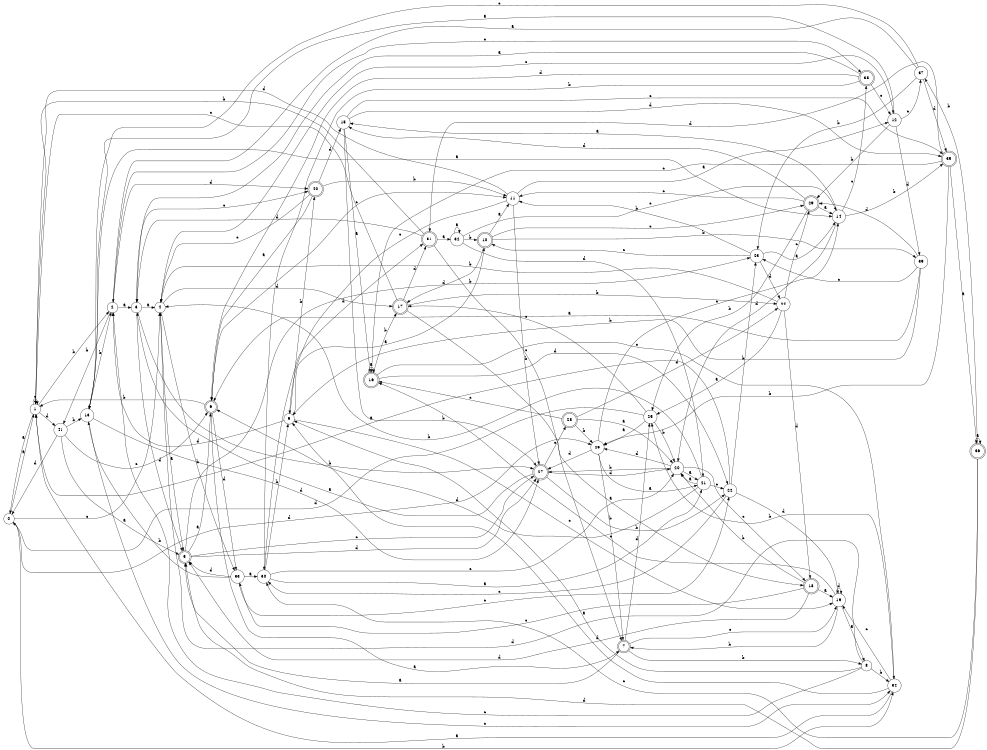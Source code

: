 digraph n34_1 {
__start0 [label="" shape="none"];

rankdir=LR;
size="8,5";

s0 [style="filled", color="black", fillcolor="white" shape="circle", label="0"];
s1 [style="filled", color="black", fillcolor="white" shape="circle", label="1"];
s2 [style="filled", color="black", fillcolor="white" shape="circle", label="2"];
s3 [style="filled", color="black", fillcolor="white" shape="circle", label="3"];
s4 [style="filled", color="black", fillcolor="white" shape="circle", label="4"];
s5 [style="rounded,filled", color="black", fillcolor="white" shape="doublecircle", label="5"];
s6 [style="rounded,filled", color="black", fillcolor="white" shape="doublecircle", label="6"];
s7 [style="rounded,filled", color="black", fillcolor="white" shape="doublecircle", label="7"];
s8 [style="filled", color="black", fillcolor="white" shape="circle", label="8"];
s9 [style="filled", color="black", fillcolor="white" shape="circle", label="9"];
s10 [style="rounded,filled", color="black", fillcolor="white" shape="doublecircle", label="10"];
s11 [style="filled", color="black", fillcolor="white" shape="circle", label="11"];
s12 [style="filled", color="black", fillcolor="white" shape="circle", label="12"];
s13 [style="filled", color="black", fillcolor="white" shape="circle", label="13"];
s14 [style="filled", color="black", fillcolor="white" shape="circle", label="14"];
s15 [style="filled", color="black", fillcolor="white" shape="circle", label="15"];
s16 [style="rounded,filled", color="black", fillcolor="white" shape="doublecircle", label="16"];
s17 [style="rounded,filled", color="black", fillcolor="white" shape="doublecircle", label="17"];
s18 [style="rounded,filled", color="black", fillcolor="white" shape="doublecircle", label="18"];
s19 [style="filled", color="black", fillcolor="white" shape="circle", label="19"];
s20 [style="filled", color="black", fillcolor="white" shape="circle", label="20"];
s21 [style="filled", color="black", fillcolor="white" shape="circle", label="21"];
s22 [style="filled", color="black", fillcolor="white" shape="circle", label="22"];
s23 [style="filled", color="black", fillcolor="white" shape="circle", label="23"];
s24 [style="filled", color="black", fillcolor="white" shape="circle", label="24"];
s25 [style="filled", color="black", fillcolor="white" shape="circle", label="25"];
s26 [style="filled", color="black", fillcolor="white" shape="circle", label="26"];
s27 [style="rounded,filled", color="black", fillcolor="white" shape="doublecircle", label="27"];
s28 [style="rounded,filled", color="black", fillcolor="white" shape="doublecircle", label="28"];
s29 [style="rounded,filled", color="black", fillcolor="white" shape="doublecircle", label="29"];
s30 [style="filled", color="black", fillcolor="white" shape="circle", label="30"];
s31 [style="rounded,filled", color="black", fillcolor="white" shape="doublecircle", label="31"];
s32 [style="filled", color="black", fillcolor="white" shape="circle", label="32"];
s33 [style="filled", color="black", fillcolor="white" shape="circle", label="33"];
s34 [style="filled", color="black", fillcolor="white" shape="circle", label="34"];
s35 [style="rounded,filled", color="black", fillcolor="white" shape="doublecircle", label="35"];
s36 [style="rounded,filled", color="black", fillcolor="white" shape="doublecircle", label="36"];
s37 [style="filled", color="black", fillcolor="white" shape="circle", label="37"];
s38 [style="rounded,filled", color="black", fillcolor="white" shape="doublecircle", label="38"];
s39 [style="filled", color="black", fillcolor="white" shape="circle", label="39"];
s40 [style="rounded,filled", color="black", fillcolor="white" shape="doublecircle", label="40"];
s41 [style="filled", color="black", fillcolor="white" shape="circle", label="41"];
s0 -> s1 [label="a"];
s0 -> s34 [label="b"];
s0 -> s4 [label="c"];
s0 -> s26 [label="d"];
s1 -> s0 [label="a"];
s1 -> s2 [label="b"];
s1 -> s1 [label="c"];
s1 -> s41 [label="d"];
s2 -> s3 [label="a"];
s2 -> s41 [label="b"];
s2 -> s38 [label="c"];
s2 -> s40 [label="d"];
s3 -> s4 [label="a"];
s3 -> s27 [label="b"];
s3 -> s40 [label="c"];
s3 -> s5 [label="d"];
s4 -> s5 [label="a"];
s4 -> s33 [label="b"];
s4 -> s12 [label="c"];
s4 -> s17 [label="d"];
s5 -> s6 [label="a"];
s5 -> s23 [label="b"];
s5 -> s27 [label="c"];
s5 -> s27 [label="d"];
s6 -> s7 [label="a"];
s6 -> s1 [label="b"];
s6 -> s11 [label="c"];
s6 -> s33 [label="d"];
s7 -> s5 [label="a"];
s7 -> s8 [label="b"];
s7 -> s19 [label="c"];
s7 -> s25 [label="d"];
s8 -> s9 [label="a"];
s8 -> s34 [label="b"];
s8 -> s2 [label="c"];
s8 -> s4 [label="d"];
s9 -> s10 [label="a"];
s9 -> s40 [label="b"];
s9 -> s19 [label="c"];
s9 -> s2 [label="d"];
s10 -> s11 [label="a"];
s10 -> s39 [label="b"];
s10 -> s29 [label="c"];
s10 -> s17 [label="d"];
s11 -> s12 [label="a"];
s11 -> s27 [label="b"];
s11 -> s9 [label="c"];
s11 -> s1 [label="d"];
s12 -> s13 [label="a"];
s12 -> s29 [label="b"];
s12 -> s37 [label="c"];
s12 -> s39 [label="d"];
s13 -> s14 [label="a"];
s13 -> s2 [label="b"];
s13 -> s34 [label="c"];
s13 -> s27 [label="d"];
s14 -> s15 [label="a"];
s14 -> s35 [label="b"];
s14 -> s38 [label="c"];
s14 -> s20 [label="d"];
s15 -> s16 [label="a"];
s15 -> s27 [label="b"];
s15 -> s35 [label="c"];
s15 -> s35 [label="d"];
s16 -> s16 [label="a"];
s16 -> s17 [label="b"];
s16 -> s34 [label="c"];
s16 -> s22 [label="d"];
s17 -> s18 [label="a"];
s17 -> s24 [label="b"];
s17 -> s1 [label="c"];
s17 -> s31 [label="d"];
s18 -> s19 [label="a"];
s18 -> s20 [label="b"];
s18 -> s33 [label="c"];
s18 -> s5 [label="d"];
s19 -> s8 [label="a"];
s19 -> s7 [label="b"];
s19 -> s16 [label="c"];
s19 -> s19 [label="d"];
s20 -> s21 [label="a"];
s20 -> s27 [label="b"];
s20 -> s18 [label="c"];
s20 -> s26 [label="d"];
s21 -> s20 [label="a"];
s21 -> s4 [label="b"];
s21 -> s22 [label="c"];
s21 -> s6 [label="d"];
s22 -> s1 [label="a"];
s22 -> s23 [label="b"];
s22 -> s30 [label="c"];
s22 -> s19 [label="d"];
s23 -> s14 [label="a"];
s23 -> s11 [label="b"];
s23 -> s10 [label="c"];
s23 -> s24 [label="d"];
s24 -> s25 [label="a"];
s24 -> s4 [label="b"];
s24 -> s29 [label="c"];
s24 -> s18 [label="d"];
s25 -> s26 [label="a"];
s25 -> s20 [label="b"];
s25 -> s17 [label="c"];
s25 -> s0 [label="d"];
s26 -> s21 [label="a"];
s26 -> s7 [label="b"];
s26 -> s14 [label="c"];
s26 -> s27 [label="d"];
s27 -> s3 [label="a"];
s27 -> s22 [label="b"];
s27 -> s28 [label="c"];
s27 -> s20 [label="d"];
s28 -> s20 [label="a"];
s28 -> s26 [label="b"];
s28 -> s16 [label="c"];
s28 -> s24 [label="d"];
s29 -> s14 [label="a"];
s29 -> s25 [label="b"];
s29 -> s11 [label="c"];
s29 -> s15 [label="d"];
s30 -> s21 [label="a"];
s30 -> s9 [label="b"];
s30 -> s20 [label="c"];
s30 -> s31 [label="d"];
s31 -> s32 [label="a"];
s31 -> s1 [label="b"];
s31 -> s7 [label="c"];
s31 -> s3 [label="d"];
s32 -> s32 [label="a"];
s32 -> s10 [label="b"];
s32 -> s14 [label="c"];
s32 -> s21 [label="d"];
s33 -> s30 [label="a"];
s33 -> s13 [label="b"];
s33 -> s22 [label="c"];
s33 -> s5 [label="d"];
s34 -> s1 [label="a"];
s34 -> s25 [label="b"];
s34 -> s19 [label="c"];
s34 -> s9 [label="d"];
s35 -> s36 [label="a"];
s35 -> s26 [label="b"];
s35 -> s16 [label="c"];
s35 -> s31 [label="d"];
s36 -> s36 [label="a"];
s36 -> s37 [label="b"];
s36 -> s30 [label="c"];
s36 -> s5 [label="d"];
s37 -> s2 [label="a"];
s37 -> s23 [label="b"];
s37 -> s13 [label="c"];
s37 -> s35 [label="d"];
s38 -> s3 [label="a"];
s38 -> s30 [label="b"];
s38 -> s12 [label="c"];
s38 -> s6 [label="d"];
s39 -> s6 [label="a"];
s39 -> s9 [label="b"];
s39 -> s23 [label="c"];
s39 -> s29 [label="d"];
s40 -> s6 [label="a"];
s40 -> s11 [label="b"];
s40 -> s4 [label="c"];
s40 -> s15 [label="d"];
s41 -> s5 [label="a"];
s41 -> s13 [label="b"];
s41 -> s6 [label="c"];
s41 -> s0 [label="d"];

}